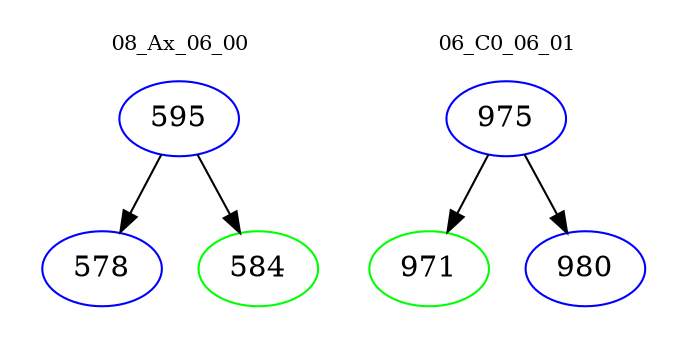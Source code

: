 digraph{
subgraph cluster_0 {
color = white
label = "08_Ax_06_00";
fontsize=10;
T0_595 [label="595", color="blue"]
T0_595 -> T0_578 [color="black"]
T0_578 [label="578", color="blue"]
T0_595 -> T0_584 [color="black"]
T0_584 [label="584", color="green"]
}
subgraph cluster_1 {
color = white
label = "06_C0_06_01";
fontsize=10;
T1_975 [label="975", color="blue"]
T1_975 -> T1_971 [color="black"]
T1_971 [label="971", color="green"]
T1_975 -> T1_980 [color="black"]
T1_980 [label="980", color="blue"]
}
}
